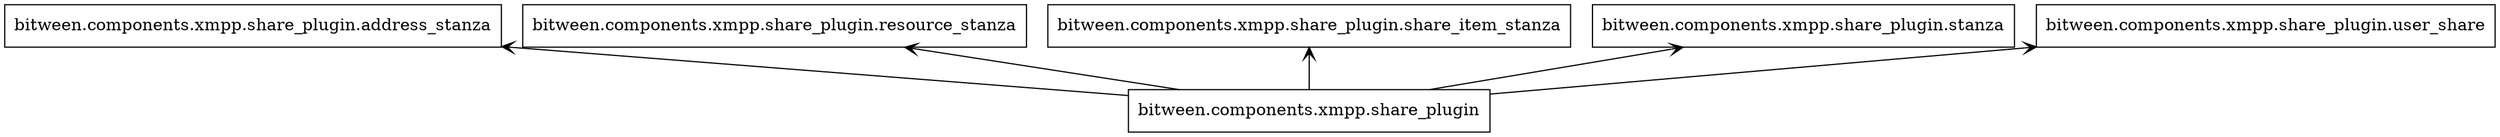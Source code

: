 digraph "packages_share_stanza" {
charset="utf-8"
rankdir=BT
"0" [label="bitween.components.xmpp.share_plugin", shape="box"];
"1" [label="bitween.components.xmpp.share_plugin.address_stanza", shape="box"];
"2" [label="bitween.components.xmpp.share_plugin.resource_stanza", shape="box"];
"3" [label="bitween.components.xmpp.share_plugin.share_item_stanza", shape="box"];
"4" [label="bitween.components.xmpp.share_plugin.stanza", shape="box"];
"5" [label="bitween.components.xmpp.share_plugin.user_share", shape="box"];
"0" -> "1" [arrowhead="open", arrowtail="none"];
"0" -> "2" [arrowhead="open", arrowtail="none"];
"0" -> "3" [arrowhead="open", arrowtail="none"];
"0" -> "4" [arrowhead="open", arrowtail="none"];
"0" -> "5" [arrowhead="open", arrowtail="none"];
}
